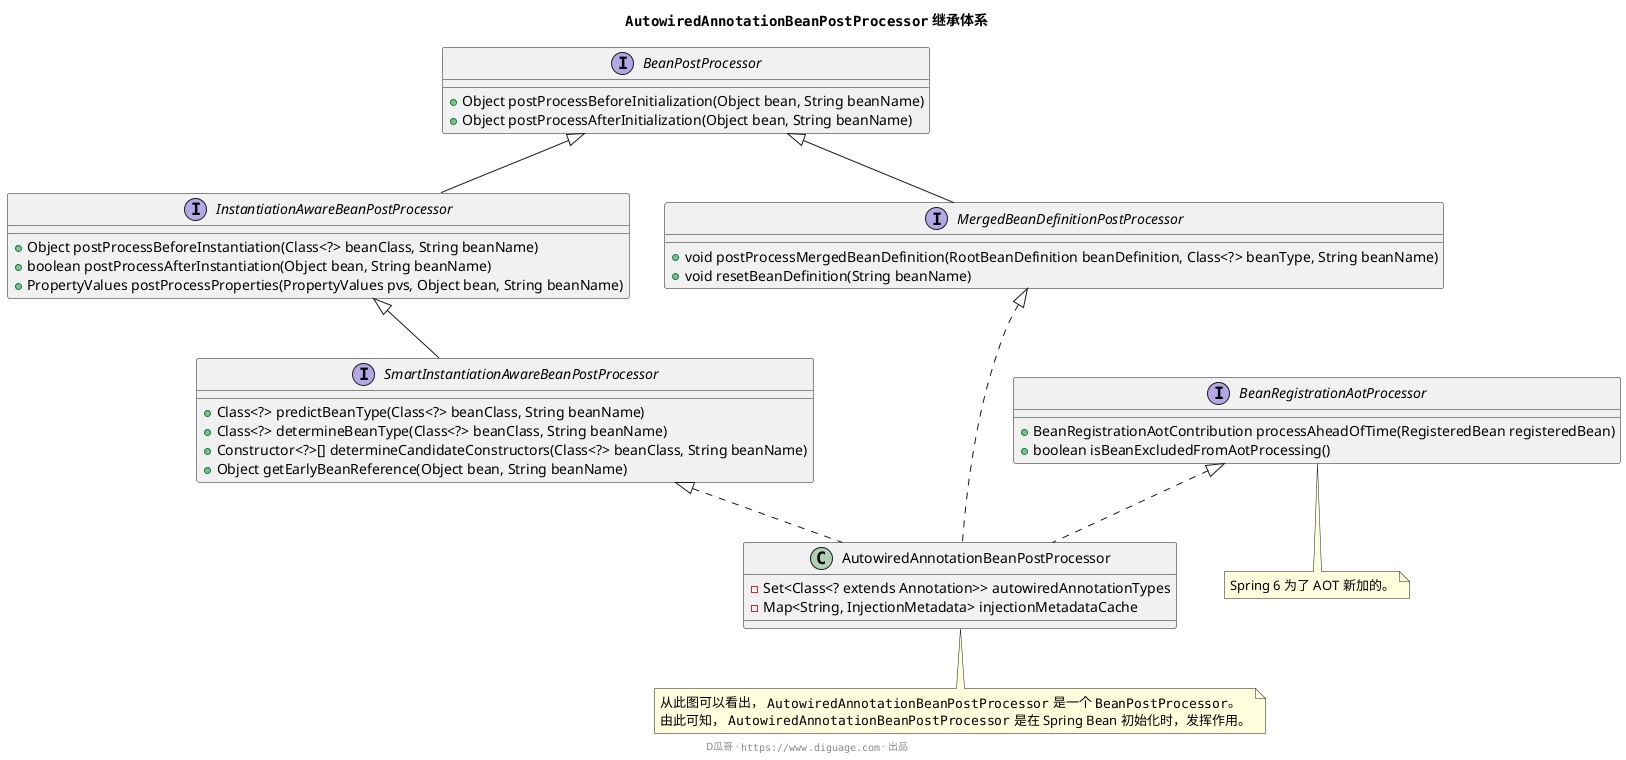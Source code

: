 @startuml

title **""AutowiredAnnotationBeanPostProcessor"" 继承体系**

interface BeanPostProcessor {
	+ Object postProcessBeforeInitialization(Object bean, String beanName)
	+ Object postProcessAfterInitialization(Object bean, String beanName)
}

interface InstantiationAwareBeanPostProcessor extends BeanPostProcessor {
    + Object postProcessBeforeInstantiation(Class<?> beanClass, String beanName)
    + boolean postProcessAfterInstantiation(Object bean, String beanName)
    + PropertyValues postProcessProperties(PropertyValues pvs, Object bean, String beanName)
}

interface MergedBeanDefinitionPostProcessor extends BeanPostProcessor {
    + void postProcessMergedBeanDefinition(RootBeanDefinition beanDefinition, Class<?> beanType, String beanName)
    + void resetBeanDefinition(String beanName)
}

interface SmartInstantiationAwareBeanPostProcessor extends InstantiationAwareBeanPostProcessor {
	+ Class<?> predictBeanType(Class<?> beanClass, String beanName)
	+ Class<?> determineBeanType(Class<?> beanClass, String beanName)
	+ Constructor<?>[] determineCandidateConstructors(Class<?> beanClass, String beanName)
	+ Object getEarlyBeanReference(Object bean, String beanName)
}

interface BeanRegistrationAotProcessor {
	+ BeanRegistrationAotContribution processAheadOfTime(RegisteredBean registeredBean)
	+ boolean isBeanExcludedFromAotProcessing()
}
note bottom of BeanRegistrationAotProcessor: Spring 6 为了 AOT 新加的。

class AutowiredAnnotationBeanPostProcessor implements SmartInstantiationAwareBeanPostProcessor, MergedBeanDefinitionPostProcessor, BeanRegistrationAotProcessor {
    - Set<Class<? extends Annotation>> autowiredAnnotationTypes
    - Map<String, InjectionMetadata> injectionMetadataCache
}
note bottom of AutowiredAnnotationBeanPostProcessor: 从此图可以看出， ""AutowiredAnnotationBeanPostProcessor"" 是一个 ""BeanPostProcessor""。\n由此可知， ""AutowiredAnnotationBeanPostProcessor"" 是在 Spring Bean 初始化时，发挥作用。

footer D瓜哥 · ""https://www.diguage.com"" · 出品
@enduml